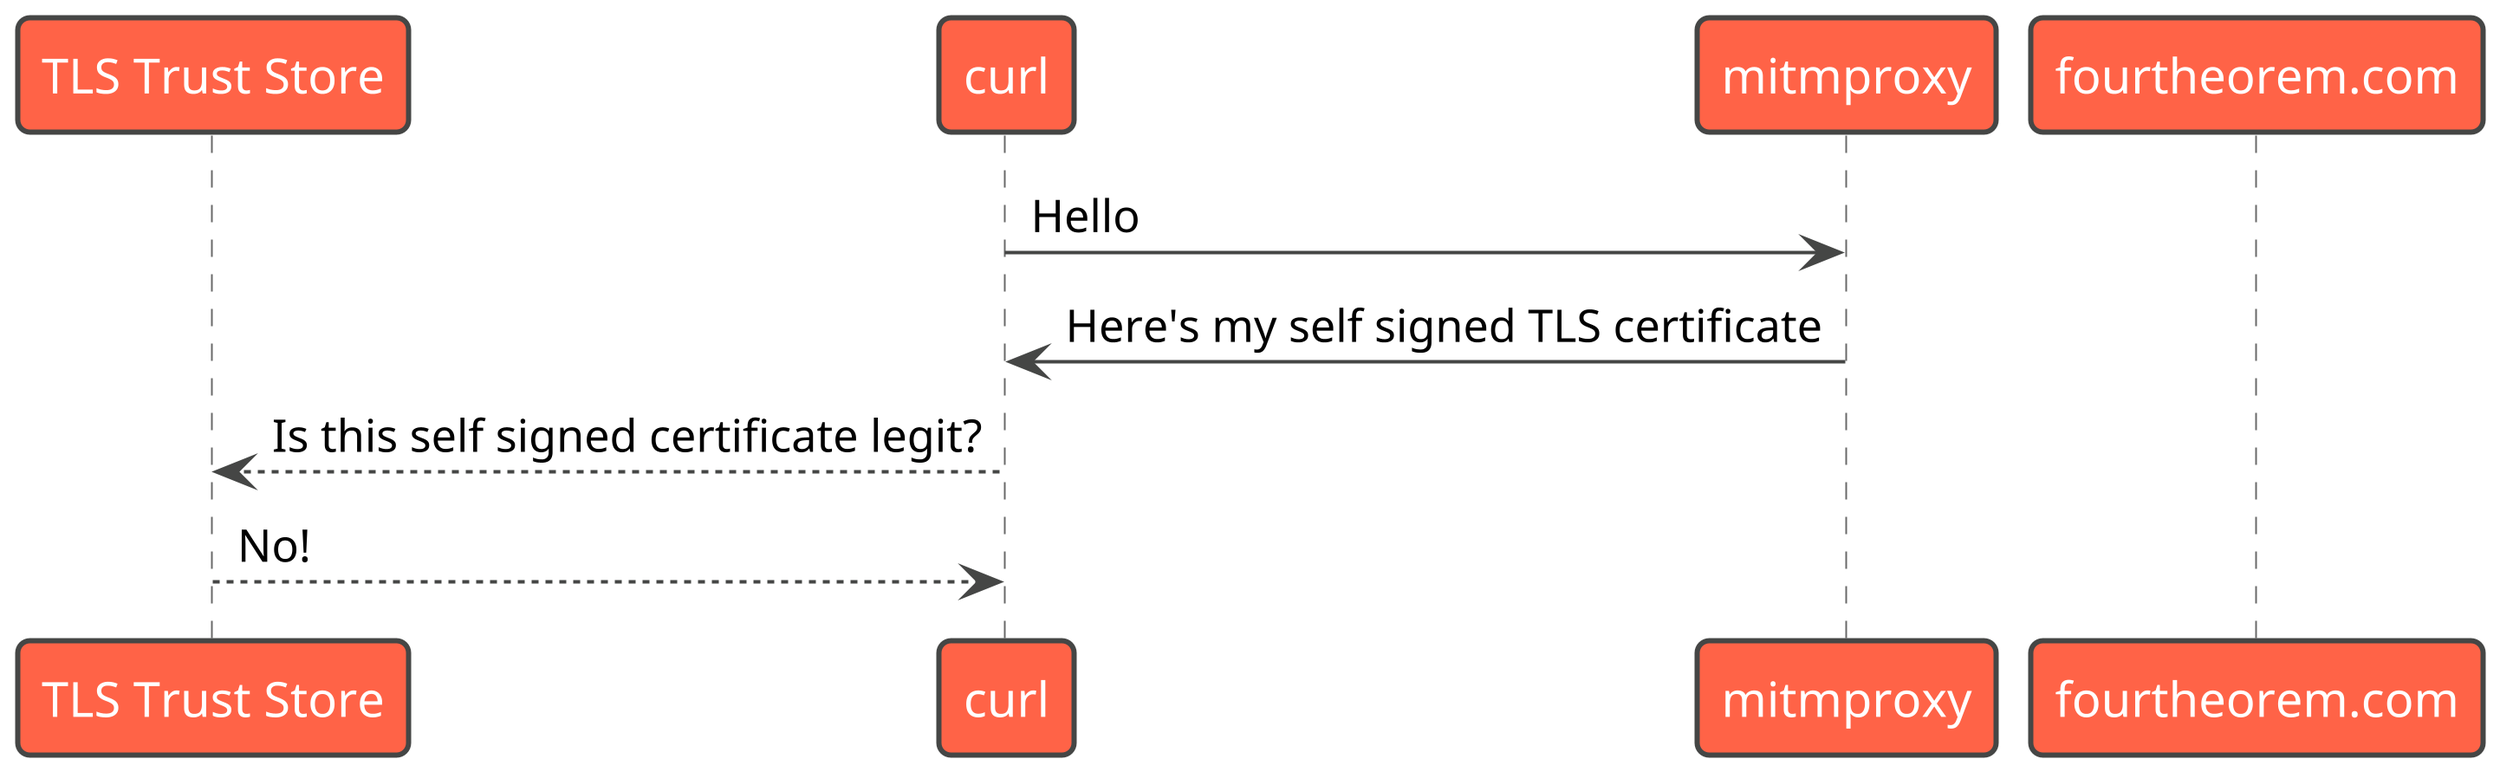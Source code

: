 @startuml mitm
scale 8
!theme vibrant
participant "TLS Trust Store" as store
participant curl as app
participant mitmproxy as mitm
participant fourtheorem.com as server

app -> mitm: Hello
mitm -> app: Here's my self signed TLS certificate
app --> store: Is this self signed certificate legit?
store --> app: No!
@enduml
